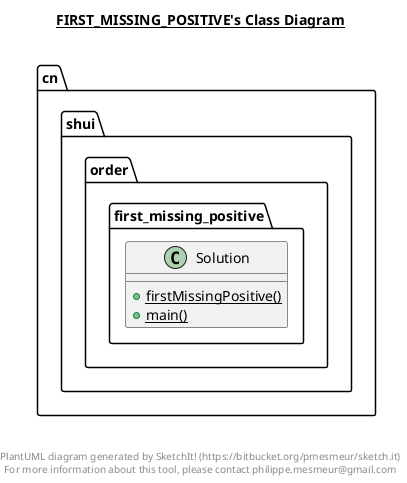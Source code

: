 @startuml

title __FIRST_MISSING_POSITIVE's Class Diagram__\n

  namespace cn.shui.order {
    namespace first_missing_positive {
      class cn.shui.order.first_missing_positive.Solution {
          {static} + firstMissingPositive()
          {static} + main()
      }
    }
  }
  



right footer


PlantUML diagram generated by SketchIt! (https://bitbucket.org/pmesmeur/sketch.it)
For more information about this tool, please contact philippe.mesmeur@gmail.com
endfooter

@enduml

